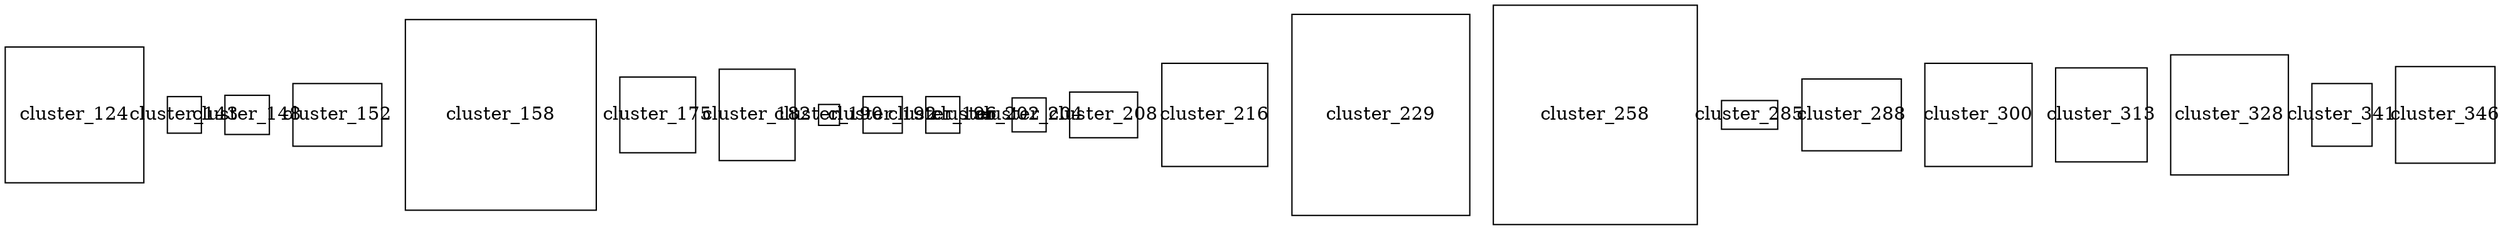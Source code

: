 digraph G {
    cluster_124 [ shape=rectangle,width=1.47222222222,height=1.44444444444,fixedsize=true,id=89891,type="node" ];
    cluster_143 [ shape=rectangle,width=0.361111111111,height=0.388888888889,fixedsize=true,id=89911,type="node" ];
    cluster_148 [ shape=rectangle,width=0.472222222222,height=0.416666666667,fixedsize=true,id=89916,type="node" ];
    cluster_152 [ shape=rectangle,width=0.944444444444,height=0.666666666667,fixedsize=true,id=89920,type="node" ];
    cluster_158 [ shape=rectangle,width=2.02777777778,height=2.02777777778,fixedsize=true,id=89927,type="node" ];
    cluster_175 [ shape=rectangle,width=0.805555555556,height=0.805555555556,fixedsize=true,id=89944,type="node" ];
    cluster_182 [ shape=rectangle,width=0.805555555556,height=0.972222222222,fixedsize=true,id=89952,type="node" ];
    cluster_190 [ shape=rectangle,width=0.222222222222,height=0.222222222222,fixedsize=true,id=89960,type="node" ];
    cluster_192 [ shape=rectangle,width=0.416666666667,height=0.388888888889,fixedsize=true,id=89962,type="node" ];
    cluster_196 [ shape=rectangle,width=0.361111111111,height=0.388888888889,fixedsize=true,id=89966,type="node" ];
    cluster_202 [ shape=rectangle,width=0.0555555555556,height=0.0555555555556,fixedsize=true,id=89972,type="node" ];
    cluster_204 [ shape=rectangle,width=0.361111111111,height=0.361111111111,fixedsize=true,id=89974,type="node" ];
    cluster_208 [ shape=rectangle,width=0.722222222222,height=0.486111111111,fixedsize=true,id=89978,type="node" ];
    cluster_216 [ shape=rectangle,width=1.125,height=1.09722222222,fixedsize=true,id=89986,type="node" ];
    cluster_229 [ shape=rectangle,width=1.88888888889,height=2.13888888889,fixedsize=true,id=89999,type="node" ];
    cluster_258 [ shape=rectangle,width=2.16666666667,height=2.33333333333,fixedsize=true,id=90028,type="node" ];
    cluster_285 [ shape=rectangle,width=0.597222222222,height=0.305555555556,fixedsize=true,id=90055,type="node" ];
    cluster_288 [ shape=rectangle,width=1.05555555556,height=0.763888888889,fixedsize=true,id=90058,type="node" ];
    cluster_300 [ shape=rectangle,width=1.13888888889,height=1.09722222222,fixedsize=true,id=90070,type="node" ];
    cluster_313 [ shape=rectangle,width=0.972222222222,height=1,fixedsize=true,id=90083,type="node" ];
    cluster_328 [ shape=rectangle,width=1.25,height=1.27777777778,fixedsize=true,id=90098,type="node" ];
    cluster_341 [ shape=rectangle,width=0.638888888889,height=0.666666666667,fixedsize=true,id=90113,type="node" ];
    cluster_346 [ shape=rectangle,width=1.05555555556,height=1.02777777778,fixedsize=true,id=90119,type="node" ];
}
